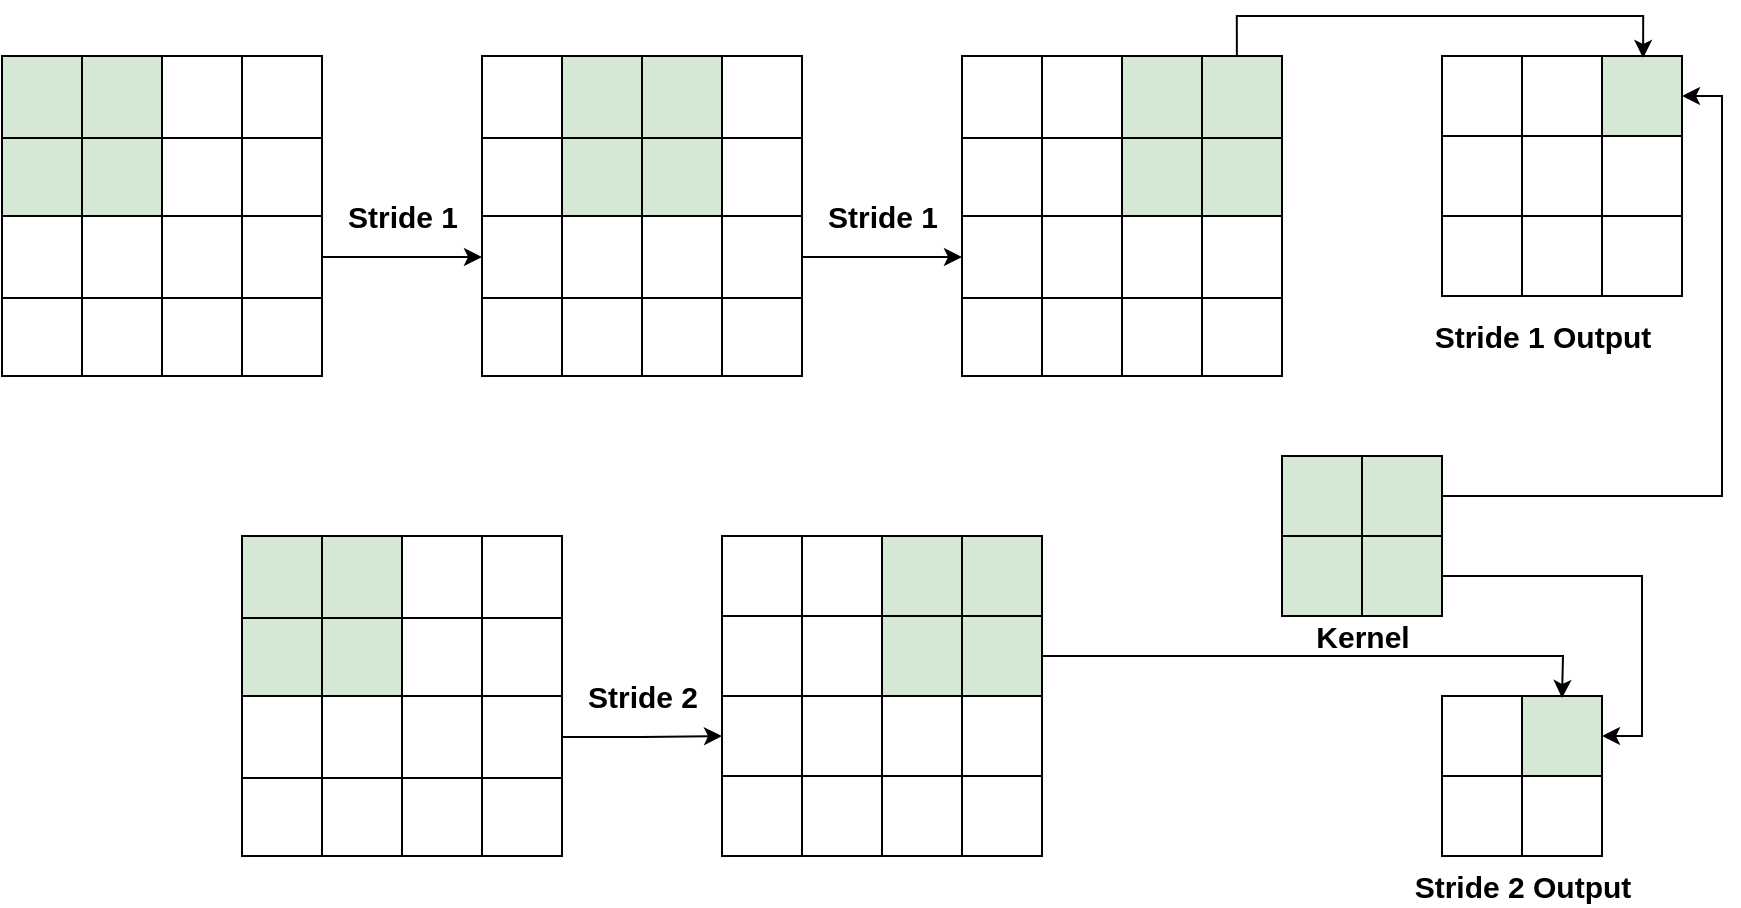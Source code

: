 <mxfile version="14.6.13" type="github">
  <diagram id="eRBxTqnz1-witn6yUew6" name="Page-1">
    <mxGraphModel dx="870" dy="547" grid="1" gridSize="10" guides="1" tooltips="1" connect="1" arrows="1" fold="1" page="1" pageScale="1" pageWidth="827" pageHeight="1169" math="0" shadow="0">
      <root>
        <mxCell id="0" />
        <mxCell id="1" parent="0" />
        <mxCell id="QEVY2pbzlKjW2LXi61NX-1" value="" style="shape=table;html=1;whiteSpace=wrap;startSize=0;container=1;collapsible=0;childLayout=tableLayout;fontStyle=1;fontSize=15;" parent="1" vertex="1">
          <mxGeometry x="40" y="160" width="160" height="160" as="geometry" />
        </mxCell>
        <mxCell id="QEVY2pbzlKjW2LXi61NX-2" value="" style="shape=partialRectangle;html=1;whiteSpace=wrap;collapsible=0;dropTarget=0;pointerEvents=0;fillColor=none;top=0;left=0;bottom=0;right=0;points=[[0,0.5],[1,0.5]];portConstraint=eastwest;fontStyle=1;fontSize=15;" parent="QEVY2pbzlKjW2LXi61NX-1" vertex="1">
          <mxGeometry width="160" height="41" as="geometry" />
        </mxCell>
        <mxCell id="QEVY2pbzlKjW2LXi61NX-3" value="" style="shape=partialRectangle;html=1;whiteSpace=wrap;connectable=0;overflow=hidden;fillColor=#d5e8d4;top=1;left=1;bottom=1;right=1;fontStyle=1;fontSize=15;" parent="QEVY2pbzlKjW2LXi61NX-2" vertex="1">
          <mxGeometry width="40" height="41" as="geometry" />
        </mxCell>
        <mxCell id="QEVY2pbzlKjW2LXi61NX-4" value="" style="shape=partialRectangle;html=1;whiteSpace=wrap;connectable=0;overflow=hidden;fillColor=#d5e8d4;top=1;left=1;bottom=1;right=1;fontStyle=1;fontSize=15;" parent="QEVY2pbzlKjW2LXi61NX-2" vertex="1">
          <mxGeometry x="40" width="40" height="41" as="geometry" />
        </mxCell>
        <mxCell id="QEVY2pbzlKjW2LXi61NX-5" value="" style="shape=partialRectangle;html=1;whiteSpace=wrap;connectable=0;overflow=hidden;fillColor=none;top=0;left=0;bottom=0;right=0;fontStyle=1;fontSize=15;" parent="QEVY2pbzlKjW2LXi61NX-2" vertex="1">
          <mxGeometry x="80" width="40" height="41" as="geometry" />
        </mxCell>
        <mxCell id="QEVY2pbzlKjW2LXi61NX-6" value="" style="shape=partialRectangle;html=1;whiteSpace=wrap;connectable=0;overflow=hidden;fillColor=none;top=0;left=0;bottom=0;right=0;fontStyle=1;fontSize=15;" parent="QEVY2pbzlKjW2LXi61NX-2" vertex="1">
          <mxGeometry x="120" width="40" height="41" as="geometry" />
        </mxCell>
        <mxCell id="QEVY2pbzlKjW2LXi61NX-7" value="" style="shape=partialRectangle;html=1;whiteSpace=wrap;collapsible=0;dropTarget=0;pointerEvents=0;fillColor=none;top=0;left=0;bottom=0;right=0;points=[[0,0.5],[1,0.5]];portConstraint=eastwest;fontStyle=1;fontSize=15;" parent="QEVY2pbzlKjW2LXi61NX-1" vertex="1">
          <mxGeometry y="41" width="160" height="39" as="geometry" />
        </mxCell>
        <mxCell id="QEVY2pbzlKjW2LXi61NX-8" value="" style="shape=partialRectangle;html=1;whiteSpace=wrap;connectable=0;overflow=hidden;fillColor=#d5e8d4;top=1;left=1;bottom=1;right=1;fontStyle=1;fontSize=15;" parent="QEVY2pbzlKjW2LXi61NX-7" vertex="1">
          <mxGeometry width="40" height="39" as="geometry" />
        </mxCell>
        <mxCell id="QEVY2pbzlKjW2LXi61NX-9" value="" style="shape=partialRectangle;html=1;whiteSpace=wrap;connectable=0;overflow=hidden;fillColor=#d5e8d4;top=1;left=1;bottom=1;right=1;fontStyle=1;fontSize=15;" parent="QEVY2pbzlKjW2LXi61NX-7" vertex="1">
          <mxGeometry x="40" width="40" height="39" as="geometry" />
        </mxCell>
        <mxCell id="QEVY2pbzlKjW2LXi61NX-10" value="" style="shape=partialRectangle;html=1;whiteSpace=wrap;connectable=0;overflow=hidden;fillColor=none;top=0;left=0;bottom=0;right=0;fontStyle=1;fontSize=15;" parent="QEVY2pbzlKjW2LXi61NX-7" vertex="1">
          <mxGeometry x="80" width="40" height="39" as="geometry" />
        </mxCell>
        <mxCell id="QEVY2pbzlKjW2LXi61NX-11" value="" style="shape=partialRectangle;html=1;whiteSpace=wrap;connectable=0;overflow=hidden;fillColor=none;top=0;left=0;bottom=0;right=0;fontStyle=1;fontSize=15;" parent="QEVY2pbzlKjW2LXi61NX-7" vertex="1">
          <mxGeometry x="120" width="40" height="39" as="geometry" />
        </mxCell>
        <mxCell id="QEVY2pbzlKjW2LXi61NX-12" value="" style="shape=partialRectangle;html=1;whiteSpace=wrap;collapsible=0;dropTarget=0;pointerEvents=0;fillColor=none;top=0;left=0;bottom=0;right=0;points=[[0,0.5],[1,0.5]];portConstraint=eastwest;fontStyle=1;fontSize=15;" parent="QEVY2pbzlKjW2LXi61NX-1" vertex="1">
          <mxGeometry y="80" width="160" height="41" as="geometry" />
        </mxCell>
        <mxCell id="QEVY2pbzlKjW2LXi61NX-13" value="" style="shape=partialRectangle;html=1;whiteSpace=wrap;connectable=0;overflow=hidden;fillColor=none;top=0;left=0;bottom=0;right=0;fontStyle=1;fontSize=15;" parent="QEVY2pbzlKjW2LXi61NX-12" vertex="1">
          <mxGeometry width="40" height="41" as="geometry" />
        </mxCell>
        <mxCell id="QEVY2pbzlKjW2LXi61NX-14" value="" style="shape=partialRectangle;html=1;whiteSpace=wrap;connectable=0;overflow=hidden;fillColor=none;top=0;left=0;bottom=0;right=0;fontStyle=1;fontSize=15;" parent="QEVY2pbzlKjW2LXi61NX-12" vertex="1">
          <mxGeometry x="40" width="40" height="41" as="geometry" />
        </mxCell>
        <mxCell id="QEVY2pbzlKjW2LXi61NX-15" value="" style="shape=partialRectangle;html=1;whiteSpace=wrap;connectable=0;overflow=hidden;fillColor=none;top=0;left=0;bottom=0;right=0;fontStyle=1;fontSize=15;" parent="QEVY2pbzlKjW2LXi61NX-12" vertex="1">
          <mxGeometry x="80" width="40" height="41" as="geometry" />
        </mxCell>
        <mxCell id="QEVY2pbzlKjW2LXi61NX-16" value="" style="shape=partialRectangle;html=1;whiteSpace=wrap;connectable=0;overflow=hidden;fillColor=none;top=0;left=0;bottom=0;right=0;fontStyle=1;fontSize=15;" parent="QEVY2pbzlKjW2LXi61NX-12" vertex="1">
          <mxGeometry x="120" width="40" height="41" as="geometry" />
        </mxCell>
        <mxCell id="QEVY2pbzlKjW2LXi61NX-17" value="" style="shape=partialRectangle;html=1;whiteSpace=wrap;collapsible=0;dropTarget=0;pointerEvents=0;fillColor=none;top=0;left=0;bottom=0;right=0;points=[[0,0.5],[1,0.5]];portConstraint=eastwest;fontStyle=1;fontSize=15;" parent="QEVY2pbzlKjW2LXi61NX-1" vertex="1">
          <mxGeometry y="121" width="160" height="39" as="geometry" />
        </mxCell>
        <mxCell id="QEVY2pbzlKjW2LXi61NX-18" value="" style="shape=partialRectangle;html=1;whiteSpace=wrap;connectable=0;overflow=hidden;fillColor=none;top=0;left=0;bottom=0;right=0;fontStyle=1;fontSize=15;" parent="QEVY2pbzlKjW2LXi61NX-17" vertex="1">
          <mxGeometry width="40" height="39" as="geometry" />
        </mxCell>
        <mxCell id="QEVY2pbzlKjW2LXi61NX-19" value="" style="shape=partialRectangle;html=1;whiteSpace=wrap;connectable=0;overflow=hidden;fillColor=none;top=0;left=0;bottom=0;right=0;fontStyle=1;fontSize=15;" parent="QEVY2pbzlKjW2LXi61NX-17" vertex="1">
          <mxGeometry x="40" width="40" height="39" as="geometry" />
        </mxCell>
        <mxCell id="QEVY2pbzlKjW2LXi61NX-20" value="" style="shape=partialRectangle;html=1;whiteSpace=wrap;connectable=0;overflow=hidden;fillColor=none;top=0;left=0;bottom=0;right=0;fontStyle=1;fontSize=15;" parent="QEVY2pbzlKjW2LXi61NX-17" vertex="1">
          <mxGeometry x="80" width="40" height="39" as="geometry" />
        </mxCell>
        <mxCell id="QEVY2pbzlKjW2LXi61NX-21" value="" style="shape=partialRectangle;html=1;whiteSpace=wrap;connectable=0;overflow=hidden;fillColor=none;top=0;left=0;bottom=0;right=0;fontStyle=1;fontSize=15;" parent="QEVY2pbzlKjW2LXi61NX-17" vertex="1">
          <mxGeometry x="120" width="40" height="39" as="geometry" />
        </mxCell>
        <mxCell id="QEVY2pbzlKjW2LXi61NX-22" value="" style="shape=table;html=1;whiteSpace=wrap;startSize=0;container=1;collapsible=0;childLayout=tableLayout;fontStyle=1;fontSize=15;" parent="1" vertex="1">
          <mxGeometry x="280" y="160" width="160" height="160" as="geometry" />
        </mxCell>
        <mxCell id="QEVY2pbzlKjW2LXi61NX-23" value="" style="shape=partialRectangle;html=1;whiteSpace=wrap;collapsible=0;dropTarget=0;pointerEvents=0;fillColor=none;top=0;left=0;bottom=0;right=0;points=[[0,0.5],[1,0.5]];portConstraint=eastwest;fontStyle=1;fontSize=15;" parent="QEVY2pbzlKjW2LXi61NX-22" vertex="1">
          <mxGeometry width="160" height="41" as="geometry" />
        </mxCell>
        <mxCell id="QEVY2pbzlKjW2LXi61NX-24" value="" style="shape=partialRectangle;html=1;whiteSpace=wrap;connectable=0;overflow=hidden;fillColor=none;top=0;left=0;bottom=0;right=0;fontStyle=1;fontSize=15;" parent="QEVY2pbzlKjW2LXi61NX-23" vertex="1">
          <mxGeometry width="40" height="41" as="geometry" />
        </mxCell>
        <mxCell id="QEVY2pbzlKjW2LXi61NX-25" value="" style="shape=partialRectangle;html=1;whiteSpace=wrap;connectable=0;overflow=hidden;fillColor=#d5e8d4;top=1;left=1;bottom=1;right=1;fontStyle=1;fontSize=15;" parent="QEVY2pbzlKjW2LXi61NX-23" vertex="1">
          <mxGeometry x="40" width="40" height="41" as="geometry" />
        </mxCell>
        <mxCell id="QEVY2pbzlKjW2LXi61NX-26" value="" style="shape=partialRectangle;html=1;whiteSpace=wrap;connectable=0;overflow=hidden;fillColor=#d5e8d4;top=1;left=1;bottom=1;right=1;fontStyle=1;fontSize=15;" parent="QEVY2pbzlKjW2LXi61NX-23" vertex="1">
          <mxGeometry x="80" width="40" height="41" as="geometry" />
        </mxCell>
        <mxCell id="QEVY2pbzlKjW2LXi61NX-27" value="" style="shape=partialRectangle;html=1;whiteSpace=wrap;connectable=0;overflow=hidden;fillColor=none;top=0;left=0;bottom=0;right=0;fontStyle=1;fontSize=15;" parent="QEVY2pbzlKjW2LXi61NX-23" vertex="1">
          <mxGeometry x="120" width="40" height="41" as="geometry" />
        </mxCell>
        <mxCell id="QEVY2pbzlKjW2LXi61NX-28" value="" style="shape=partialRectangle;html=1;whiteSpace=wrap;collapsible=0;dropTarget=0;pointerEvents=0;fillColor=none;top=0;left=0;bottom=0;right=0;points=[[0,0.5],[1,0.5]];portConstraint=eastwest;fontStyle=1;fontSize=15;" parent="QEVY2pbzlKjW2LXi61NX-22" vertex="1">
          <mxGeometry y="41" width="160" height="39" as="geometry" />
        </mxCell>
        <mxCell id="QEVY2pbzlKjW2LXi61NX-29" value="" style="shape=partialRectangle;html=1;whiteSpace=wrap;connectable=0;overflow=hidden;fillColor=none;top=0;left=0;bottom=0;right=0;fontStyle=1;fontSize=15;" parent="QEVY2pbzlKjW2LXi61NX-28" vertex="1">
          <mxGeometry width="40" height="39" as="geometry" />
        </mxCell>
        <mxCell id="QEVY2pbzlKjW2LXi61NX-30" value="" style="shape=partialRectangle;html=1;whiteSpace=wrap;connectable=0;overflow=hidden;fillColor=#d5e8d4;top=1;left=1;bottom=1;right=1;fontStyle=1;fontSize=15;" parent="QEVY2pbzlKjW2LXi61NX-28" vertex="1">
          <mxGeometry x="40" width="40" height="39" as="geometry" />
        </mxCell>
        <mxCell id="QEVY2pbzlKjW2LXi61NX-31" value="" style="shape=partialRectangle;html=1;whiteSpace=wrap;connectable=0;overflow=hidden;fillColor=#d5e8d4;top=1;left=1;bottom=1;right=1;fontStyle=1;fontSize=15;" parent="QEVY2pbzlKjW2LXi61NX-28" vertex="1">
          <mxGeometry x="80" width="40" height="39" as="geometry" />
        </mxCell>
        <mxCell id="QEVY2pbzlKjW2LXi61NX-32" value="" style="shape=partialRectangle;html=1;whiteSpace=wrap;connectable=0;overflow=hidden;fillColor=none;top=0;left=0;bottom=0;right=0;fontStyle=1;fontSize=15;" parent="QEVY2pbzlKjW2LXi61NX-28" vertex="1">
          <mxGeometry x="120" width="40" height="39" as="geometry" />
        </mxCell>
        <mxCell id="QEVY2pbzlKjW2LXi61NX-33" value="" style="shape=partialRectangle;html=1;whiteSpace=wrap;collapsible=0;dropTarget=0;pointerEvents=0;fillColor=none;top=0;left=0;bottom=0;right=0;points=[[0,0.5],[1,0.5]];portConstraint=eastwest;fontStyle=1;fontSize=15;" parent="QEVY2pbzlKjW2LXi61NX-22" vertex="1">
          <mxGeometry y="80" width="160" height="41" as="geometry" />
        </mxCell>
        <mxCell id="QEVY2pbzlKjW2LXi61NX-34" value="" style="shape=partialRectangle;html=1;whiteSpace=wrap;connectable=0;overflow=hidden;fillColor=none;top=0;left=0;bottom=0;right=0;fontStyle=1;fontSize=15;" parent="QEVY2pbzlKjW2LXi61NX-33" vertex="1">
          <mxGeometry width="40" height="41" as="geometry" />
        </mxCell>
        <mxCell id="QEVY2pbzlKjW2LXi61NX-35" value="" style="shape=partialRectangle;html=1;whiteSpace=wrap;connectable=0;overflow=hidden;fillColor=none;top=0;left=0;bottom=0;right=0;fontStyle=1;fontSize=15;" parent="QEVY2pbzlKjW2LXi61NX-33" vertex="1">
          <mxGeometry x="40" width="40" height="41" as="geometry" />
        </mxCell>
        <mxCell id="QEVY2pbzlKjW2LXi61NX-36" value="" style="shape=partialRectangle;html=1;whiteSpace=wrap;connectable=0;overflow=hidden;fillColor=none;top=0;left=0;bottom=0;right=0;fontStyle=1;fontSize=15;" parent="QEVY2pbzlKjW2LXi61NX-33" vertex="1">
          <mxGeometry x="80" width="40" height="41" as="geometry" />
        </mxCell>
        <mxCell id="QEVY2pbzlKjW2LXi61NX-37" value="" style="shape=partialRectangle;html=1;whiteSpace=wrap;connectable=0;overflow=hidden;fillColor=none;top=0;left=0;bottom=0;right=0;fontStyle=1;fontSize=15;" parent="QEVY2pbzlKjW2LXi61NX-33" vertex="1">
          <mxGeometry x="120" width="40" height="41" as="geometry" />
        </mxCell>
        <mxCell id="QEVY2pbzlKjW2LXi61NX-38" value="" style="shape=partialRectangle;html=1;whiteSpace=wrap;collapsible=0;dropTarget=0;pointerEvents=0;fillColor=none;top=0;left=0;bottom=0;right=0;points=[[0,0.5],[1,0.5]];portConstraint=eastwest;fontStyle=1;fontSize=15;" parent="QEVY2pbzlKjW2LXi61NX-22" vertex="1">
          <mxGeometry y="121" width="160" height="39" as="geometry" />
        </mxCell>
        <mxCell id="QEVY2pbzlKjW2LXi61NX-39" value="" style="shape=partialRectangle;html=1;whiteSpace=wrap;connectable=0;overflow=hidden;fillColor=none;top=0;left=0;bottom=0;right=0;fontStyle=1;fontSize=15;" parent="QEVY2pbzlKjW2LXi61NX-38" vertex="1">
          <mxGeometry width="40" height="39" as="geometry" />
        </mxCell>
        <mxCell id="QEVY2pbzlKjW2LXi61NX-40" value="" style="shape=partialRectangle;html=1;whiteSpace=wrap;connectable=0;overflow=hidden;fillColor=none;top=0;left=0;bottom=0;right=0;fontStyle=1;fontSize=15;" parent="QEVY2pbzlKjW2LXi61NX-38" vertex="1">
          <mxGeometry x="40" width="40" height="39" as="geometry" />
        </mxCell>
        <mxCell id="QEVY2pbzlKjW2LXi61NX-41" value="" style="shape=partialRectangle;html=1;whiteSpace=wrap;connectable=0;overflow=hidden;fillColor=none;top=0;left=0;bottom=0;right=0;fontStyle=1;fontSize=15;" parent="QEVY2pbzlKjW2LXi61NX-38" vertex="1">
          <mxGeometry x="80" width="40" height="39" as="geometry" />
        </mxCell>
        <mxCell id="QEVY2pbzlKjW2LXi61NX-42" value="" style="shape=partialRectangle;html=1;whiteSpace=wrap;connectable=0;overflow=hidden;fillColor=none;top=0;left=0;bottom=0;right=0;fontStyle=1;fontSize=15;" parent="QEVY2pbzlKjW2LXi61NX-38" vertex="1">
          <mxGeometry x="120" width="40" height="39" as="geometry" />
        </mxCell>
        <mxCell id="QEVY2pbzlKjW2LXi61NX-43" value="" style="shape=table;html=1;whiteSpace=wrap;startSize=0;container=1;collapsible=0;childLayout=tableLayout;fontStyle=1;fontSize=15;" parent="1" vertex="1">
          <mxGeometry x="520" y="160" width="160" height="160" as="geometry" />
        </mxCell>
        <mxCell id="QEVY2pbzlKjW2LXi61NX-44" value="" style="shape=partialRectangle;html=1;whiteSpace=wrap;collapsible=0;dropTarget=0;pointerEvents=0;fillColor=none;top=0;left=0;bottom=0;right=0;points=[[0,0.5],[1,0.5]];portConstraint=eastwest;fontStyle=1;fontSize=15;" parent="QEVY2pbzlKjW2LXi61NX-43" vertex="1">
          <mxGeometry width="160" height="41" as="geometry" />
        </mxCell>
        <mxCell id="QEVY2pbzlKjW2LXi61NX-45" value="" style="shape=partialRectangle;html=1;whiteSpace=wrap;connectable=0;overflow=hidden;fillColor=none;top=0;left=0;bottom=0;right=0;fontStyle=1;fontSize=15;" parent="QEVY2pbzlKjW2LXi61NX-44" vertex="1">
          <mxGeometry width="40" height="41" as="geometry" />
        </mxCell>
        <mxCell id="QEVY2pbzlKjW2LXi61NX-46" value="" style="shape=partialRectangle;html=1;whiteSpace=wrap;connectable=0;overflow=hidden;fillColor=none;top=0;left=0;bottom=0;right=0;fontStyle=1;fontSize=15;" parent="QEVY2pbzlKjW2LXi61NX-44" vertex="1">
          <mxGeometry x="40" width="40" height="41" as="geometry" />
        </mxCell>
        <mxCell id="QEVY2pbzlKjW2LXi61NX-47" value="" style="shape=partialRectangle;html=1;whiteSpace=wrap;connectable=0;overflow=hidden;fillColor=#d5e8d4;top=1;left=1;bottom=1;right=1;fontStyle=1;fontSize=15;" parent="QEVY2pbzlKjW2LXi61NX-44" vertex="1">
          <mxGeometry x="80" width="40" height="41" as="geometry" />
        </mxCell>
        <mxCell id="QEVY2pbzlKjW2LXi61NX-48" value="" style="shape=partialRectangle;html=1;whiteSpace=wrap;connectable=0;overflow=hidden;fillColor=#d5e8d4;top=1;left=1;bottom=1;right=1;fontStyle=1;fontSize=15;" parent="QEVY2pbzlKjW2LXi61NX-44" vertex="1">
          <mxGeometry x="120" width="40" height="41" as="geometry" />
        </mxCell>
        <mxCell id="QEVY2pbzlKjW2LXi61NX-49" value="" style="shape=partialRectangle;html=1;whiteSpace=wrap;collapsible=0;dropTarget=0;pointerEvents=0;fillColor=none;top=0;left=0;bottom=0;right=0;points=[[0,0.5],[1,0.5]];portConstraint=eastwest;fontStyle=1;fontSize=15;" parent="QEVY2pbzlKjW2LXi61NX-43" vertex="1">
          <mxGeometry y="41" width="160" height="39" as="geometry" />
        </mxCell>
        <mxCell id="QEVY2pbzlKjW2LXi61NX-50" value="" style="shape=partialRectangle;html=1;whiteSpace=wrap;connectable=0;overflow=hidden;fillColor=none;top=0;left=0;bottom=0;right=0;fontStyle=1;fontSize=15;" parent="QEVY2pbzlKjW2LXi61NX-49" vertex="1">
          <mxGeometry width="40" height="39" as="geometry" />
        </mxCell>
        <mxCell id="QEVY2pbzlKjW2LXi61NX-51" value="" style="shape=partialRectangle;html=1;whiteSpace=wrap;connectable=0;overflow=hidden;fillColor=none;top=0;left=0;bottom=0;right=0;fontStyle=1;fontSize=15;" parent="QEVY2pbzlKjW2LXi61NX-49" vertex="1">
          <mxGeometry x="40" width="40" height="39" as="geometry" />
        </mxCell>
        <mxCell id="QEVY2pbzlKjW2LXi61NX-52" value="" style="shape=partialRectangle;html=1;whiteSpace=wrap;connectable=0;overflow=hidden;fillColor=#d5e8d4;top=1;left=1;bottom=1;right=1;fontStyle=1;fontSize=15;" parent="QEVY2pbzlKjW2LXi61NX-49" vertex="1">
          <mxGeometry x="80" width="40" height="39" as="geometry" />
        </mxCell>
        <mxCell id="QEVY2pbzlKjW2LXi61NX-53" value="" style="shape=partialRectangle;html=1;whiteSpace=wrap;connectable=0;overflow=hidden;fillColor=#d5e8d4;top=1;left=1;bottom=1;right=1;fontStyle=1;fontSize=15;" parent="QEVY2pbzlKjW2LXi61NX-49" vertex="1">
          <mxGeometry x="120" width="40" height="39" as="geometry" />
        </mxCell>
        <mxCell id="QEVY2pbzlKjW2LXi61NX-54" value="" style="shape=partialRectangle;html=1;whiteSpace=wrap;collapsible=0;dropTarget=0;pointerEvents=0;fillColor=none;top=0;left=0;bottom=0;right=0;points=[[0,0.5],[1,0.5]];portConstraint=eastwest;fontStyle=1;fontSize=15;" parent="QEVY2pbzlKjW2LXi61NX-43" vertex="1">
          <mxGeometry y="80" width="160" height="41" as="geometry" />
        </mxCell>
        <mxCell id="QEVY2pbzlKjW2LXi61NX-55" value="" style="shape=partialRectangle;html=1;whiteSpace=wrap;connectable=0;overflow=hidden;fillColor=none;top=0;left=0;bottom=0;right=0;fontStyle=1;fontSize=15;" parent="QEVY2pbzlKjW2LXi61NX-54" vertex="1">
          <mxGeometry width="40" height="41" as="geometry" />
        </mxCell>
        <mxCell id="QEVY2pbzlKjW2LXi61NX-56" value="" style="shape=partialRectangle;html=1;whiteSpace=wrap;connectable=0;overflow=hidden;fillColor=none;top=0;left=0;bottom=0;right=0;fontStyle=1;fontSize=15;" parent="QEVY2pbzlKjW2LXi61NX-54" vertex="1">
          <mxGeometry x="40" width="40" height="41" as="geometry" />
        </mxCell>
        <mxCell id="QEVY2pbzlKjW2LXi61NX-57" value="" style="shape=partialRectangle;html=1;whiteSpace=wrap;connectable=0;overflow=hidden;fillColor=none;top=0;left=0;bottom=0;right=0;fontStyle=1;fontSize=15;" parent="QEVY2pbzlKjW2LXi61NX-54" vertex="1">
          <mxGeometry x="80" width="40" height="41" as="geometry" />
        </mxCell>
        <mxCell id="QEVY2pbzlKjW2LXi61NX-58" value="" style="shape=partialRectangle;html=1;whiteSpace=wrap;connectable=0;overflow=hidden;fillColor=none;top=0;left=0;bottom=0;right=0;fontStyle=1;fontSize=15;" parent="QEVY2pbzlKjW2LXi61NX-54" vertex="1">
          <mxGeometry x="120" width="40" height="41" as="geometry" />
        </mxCell>
        <mxCell id="QEVY2pbzlKjW2LXi61NX-59" value="" style="shape=partialRectangle;html=1;whiteSpace=wrap;collapsible=0;dropTarget=0;pointerEvents=0;fillColor=none;top=0;left=0;bottom=0;right=0;points=[[0,0.5],[1,0.5]];portConstraint=eastwest;fontStyle=1;fontSize=15;" parent="QEVY2pbzlKjW2LXi61NX-43" vertex="1">
          <mxGeometry y="121" width="160" height="39" as="geometry" />
        </mxCell>
        <mxCell id="QEVY2pbzlKjW2LXi61NX-60" value="" style="shape=partialRectangle;html=1;whiteSpace=wrap;connectable=0;overflow=hidden;fillColor=none;top=0;left=0;bottom=0;right=0;fontStyle=1;fontSize=15;" parent="QEVY2pbzlKjW2LXi61NX-59" vertex="1">
          <mxGeometry width="40" height="39" as="geometry" />
        </mxCell>
        <mxCell id="QEVY2pbzlKjW2LXi61NX-61" value="" style="shape=partialRectangle;html=1;whiteSpace=wrap;connectable=0;overflow=hidden;fillColor=none;top=0;left=0;bottom=0;right=0;fontStyle=1;fontSize=15;" parent="QEVY2pbzlKjW2LXi61NX-59" vertex="1">
          <mxGeometry x="40" width="40" height="39" as="geometry" />
        </mxCell>
        <mxCell id="QEVY2pbzlKjW2LXi61NX-62" value="" style="shape=partialRectangle;html=1;whiteSpace=wrap;connectable=0;overflow=hidden;fillColor=none;top=0;left=0;bottom=0;right=0;fontStyle=1;fontSize=15;" parent="QEVY2pbzlKjW2LXi61NX-59" vertex="1">
          <mxGeometry x="80" width="40" height="39" as="geometry" />
        </mxCell>
        <mxCell id="QEVY2pbzlKjW2LXi61NX-63" value="" style="shape=partialRectangle;html=1;whiteSpace=wrap;connectable=0;overflow=hidden;fillColor=none;top=0;left=0;bottom=0;right=0;fontStyle=1;fontSize=15;" parent="QEVY2pbzlKjW2LXi61NX-59" vertex="1">
          <mxGeometry x="120" width="40" height="39" as="geometry" />
        </mxCell>
        <mxCell id="QEVY2pbzlKjW2LXi61NX-65" style="edgeStyle=orthogonalEdgeStyle;rounded=0;orthogonalLoop=1;jettySize=auto;html=1;exitX=1;exitY=0.5;exitDx=0;exitDy=0;entryX=0;entryY=0.5;entryDx=0;entryDy=0;fontStyle=1;fontSize=15;" parent="1" source="QEVY2pbzlKjW2LXi61NX-12" target="QEVY2pbzlKjW2LXi61NX-33" edge="1">
          <mxGeometry relative="1" as="geometry" />
        </mxCell>
        <mxCell id="QEVY2pbzlKjW2LXi61NX-66" style="edgeStyle=orthogonalEdgeStyle;rounded=0;orthogonalLoop=1;jettySize=auto;html=1;exitX=1;exitY=0.5;exitDx=0;exitDy=0;entryX=0;entryY=0.5;entryDx=0;entryDy=0;fontStyle=1;fontSize=15;" parent="1" source="QEVY2pbzlKjW2LXi61NX-33" target="QEVY2pbzlKjW2LXi61NX-54" edge="1">
          <mxGeometry relative="1" as="geometry" />
        </mxCell>
        <mxCell id="QEVY2pbzlKjW2LXi61NX-67" value="Stride 1" style="text;html=1;align=center;verticalAlign=middle;resizable=0;points=[];autosize=1;strokeColor=none;fontStyle=1;fontSize=15;" parent="1" vertex="1">
          <mxGeometry x="205" y="230" width="70" height="20" as="geometry" />
        </mxCell>
        <mxCell id="QEVY2pbzlKjW2LXi61NX-68" value="Stride 1" style="text;html=1;align=center;verticalAlign=middle;resizable=0;points=[];autosize=1;strokeColor=none;fontStyle=1;fontSize=15;" parent="1" vertex="1">
          <mxGeometry x="445" y="230" width="70" height="20" as="geometry" />
        </mxCell>
        <mxCell id="QEVY2pbzlKjW2LXi61NX-69" value="" style="shape=table;html=1;whiteSpace=wrap;startSize=0;container=1;collapsible=0;childLayout=tableLayout;fontStyle=1;fontSize=15;" parent="1" vertex="1">
          <mxGeometry x="160" y="400" width="160" height="160" as="geometry" />
        </mxCell>
        <mxCell id="QEVY2pbzlKjW2LXi61NX-70" value="" style="shape=partialRectangle;html=1;whiteSpace=wrap;collapsible=0;dropTarget=0;pointerEvents=0;fillColor=none;top=0;left=0;bottom=0;right=0;points=[[0,0.5],[1,0.5]];portConstraint=eastwest;fontStyle=1;fontSize=15;" parent="QEVY2pbzlKjW2LXi61NX-69" vertex="1">
          <mxGeometry width="160" height="41" as="geometry" />
        </mxCell>
        <mxCell id="QEVY2pbzlKjW2LXi61NX-71" value="" style="shape=partialRectangle;html=1;whiteSpace=wrap;connectable=0;overflow=hidden;fillColor=#d5e8d4;top=1;left=1;bottom=1;right=1;fontStyle=1;fontSize=15;" parent="QEVY2pbzlKjW2LXi61NX-70" vertex="1">
          <mxGeometry width="40" height="41" as="geometry" />
        </mxCell>
        <mxCell id="QEVY2pbzlKjW2LXi61NX-72" value="" style="shape=partialRectangle;html=1;whiteSpace=wrap;connectable=0;overflow=hidden;fillColor=#d5e8d4;top=1;left=1;bottom=1;right=1;fontStyle=1;fontSize=15;" parent="QEVY2pbzlKjW2LXi61NX-70" vertex="1">
          <mxGeometry x="40" width="40" height="41" as="geometry" />
        </mxCell>
        <mxCell id="QEVY2pbzlKjW2LXi61NX-73" value="" style="shape=partialRectangle;html=1;whiteSpace=wrap;connectable=0;overflow=hidden;fillColor=none;top=0;left=0;bottom=0;right=0;fontStyle=1;fontSize=15;" parent="QEVY2pbzlKjW2LXi61NX-70" vertex="1">
          <mxGeometry x="80" width="40" height="41" as="geometry" />
        </mxCell>
        <mxCell id="QEVY2pbzlKjW2LXi61NX-74" value="" style="shape=partialRectangle;html=1;whiteSpace=wrap;connectable=0;overflow=hidden;fillColor=none;top=0;left=0;bottom=0;right=0;fontStyle=1;fontSize=15;" parent="QEVY2pbzlKjW2LXi61NX-70" vertex="1">
          <mxGeometry x="120" width="40" height="41" as="geometry" />
        </mxCell>
        <mxCell id="QEVY2pbzlKjW2LXi61NX-75" value="" style="shape=partialRectangle;html=1;whiteSpace=wrap;collapsible=0;dropTarget=0;pointerEvents=0;fillColor=none;top=0;left=0;bottom=0;right=0;points=[[0,0.5],[1,0.5]];portConstraint=eastwest;fontStyle=1;fontSize=15;" parent="QEVY2pbzlKjW2LXi61NX-69" vertex="1">
          <mxGeometry y="41" width="160" height="39" as="geometry" />
        </mxCell>
        <mxCell id="QEVY2pbzlKjW2LXi61NX-76" value="" style="shape=partialRectangle;html=1;whiteSpace=wrap;connectable=0;overflow=hidden;fillColor=#d5e8d4;top=1;left=1;bottom=1;right=1;fontStyle=1;fontSize=15;" parent="QEVY2pbzlKjW2LXi61NX-75" vertex="1">
          <mxGeometry width="40" height="39" as="geometry" />
        </mxCell>
        <mxCell id="QEVY2pbzlKjW2LXi61NX-77" value="" style="shape=partialRectangle;html=1;whiteSpace=wrap;connectable=0;overflow=hidden;fillColor=#d5e8d4;top=1;left=1;bottom=1;right=1;fontStyle=1;fontSize=15;" parent="QEVY2pbzlKjW2LXi61NX-75" vertex="1">
          <mxGeometry x="40" width="40" height="39" as="geometry" />
        </mxCell>
        <mxCell id="QEVY2pbzlKjW2LXi61NX-78" value="" style="shape=partialRectangle;html=1;whiteSpace=wrap;connectable=0;overflow=hidden;fillColor=none;top=0;left=0;bottom=0;right=0;fontStyle=1;fontSize=15;" parent="QEVY2pbzlKjW2LXi61NX-75" vertex="1">
          <mxGeometry x="80" width="40" height="39" as="geometry" />
        </mxCell>
        <mxCell id="QEVY2pbzlKjW2LXi61NX-79" value="" style="shape=partialRectangle;html=1;whiteSpace=wrap;connectable=0;overflow=hidden;fillColor=none;top=0;left=0;bottom=0;right=0;fontStyle=1;fontSize=15;" parent="QEVY2pbzlKjW2LXi61NX-75" vertex="1">
          <mxGeometry x="120" width="40" height="39" as="geometry" />
        </mxCell>
        <mxCell id="QEVY2pbzlKjW2LXi61NX-80" value="" style="shape=partialRectangle;html=1;whiteSpace=wrap;collapsible=0;dropTarget=0;pointerEvents=0;fillColor=none;top=0;left=0;bottom=0;right=0;points=[[0,0.5],[1,0.5]];portConstraint=eastwest;fontStyle=1;fontSize=15;" parent="QEVY2pbzlKjW2LXi61NX-69" vertex="1">
          <mxGeometry y="80" width="160" height="41" as="geometry" />
        </mxCell>
        <mxCell id="QEVY2pbzlKjW2LXi61NX-81" value="" style="shape=partialRectangle;html=1;whiteSpace=wrap;connectable=0;overflow=hidden;fillColor=none;top=0;left=0;bottom=0;right=0;fontStyle=1;fontSize=15;" parent="QEVY2pbzlKjW2LXi61NX-80" vertex="1">
          <mxGeometry width="40" height="41" as="geometry" />
        </mxCell>
        <mxCell id="QEVY2pbzlKjW2LXi61NX-82" value="" style="shape=partialRectangle;html=1;whiteSpace=wrap;connectable=0;overflow=hidden;fillColor=none;top=0;left=0;bottom=0;right=0;fontStyle=1;fontSize=15;" parent="QEVY2pbzlKjW2LXi61NX-80" vertex="1">
          <mxGeometry x="40" width="40" height="41" as="geometry" />
        </mxCell>
        <mxCell id="QEVY2pbzlKjW2LXi61NX-83" value="" style="shape=partialRectangle;html=1;whiteSpace=wrap;connectable=0;overflow=hidden;fillColor=none;top=0;left=0;bottom=0;right=0;fontStyle=1;fontSize=15;" parent="QEVY2pbzlKjW2LXi61NX-80" vertex="1">
          <mxGeometry x="80" width="40" height="41" as="geometry" />
        </mxCell>
        <mxCell id="QEVY2pbzlKjW2LXi61NX-84" value="" style="shape=partialRectangle;html=1;whiteSpace=wrap;connectable=0;overflow=hidden;fillColor=none;top=0;left=0;bottom=0;right=0;fontStyle=1;fontSize=15;" parent="QEVY2pbzlKjW2LXi61NX-80" vertex="1">
          <mxGeometry x="120" width="40" height="41" as="geometry" />
        </mxCell>
        <mxCell id="QEVY2pbzlKjW2LXi61NX-85" value="" style="shape=partialRectangle;html=1;whiteSpace=wrap;collapsible=0;dropTarget=0;pointerEvents=0;fillColor=none;top=0;left=0;bottom=0;right=0;points=[[0,0.5],[1,0.5]];portConstraint=eastwest;fontStyle=1;fontSize=15;" parent="QEVY2pbzlKjW2LXi61NX-69" vertex="1">
          <mxGeometry y="121" width="160" height="39" as="geometry" />
        </mxCell>
        <mxCell id="QEVY2pbzlKjW2LXi61NX-86" value="" style="shape=partialRectangle;html=1;whiteSpace=wrap;connectable=0;overflow=hidden;fillColor=none;top=0;left=0;bottom=0;right=0;fontStyle=1;fontSize=15;" parent="QEVY2pbzlKjW2LXi61NX-85" vertex="1">
          <mxGeometry width="40" height="39" as="geometry" />
        </mxCell>
        <mxCell id="QEVY2pbzlKjW2LXi61NX-87" value="" style="shape=partialRectangle;html=1;whiteSpace=wrap;connectable=0;overflow=hidden;fillColor=none;top=0;left=0;bottom=0;right=0;fontStyle=1;fontSize=15;" parent="QEVY2pbzlKjW2LXi61NX-85" vertex="1">
          <mxGeometry x="40" width="40" height="39" as="geometry" />
        </mxCell>
        <mxCell id="QEVY2pbzlKjW2LXi61NX-88" value="" style="shape=partialRectangle;html=1;whiteSpace=wrap;connectable=0;overflow=hidden;fillColor=none;top=0;left=0;bottom=0;right=0;fontStyle=1;fontSize=15;" parent="QEVY2pbzlKjW2LXi61NX-85" vertex="1">
          <mxGeometry x="80" width="40" height="39" as="geometry" />
        </mxCell>
        <mxCell id="QEVY2pbzlKjW2LXi61NX-89" value="" style="shape=partialRectangle;html=1;whiteSpace=wrap;connectable=0;overflow=hidden;fillColor=none;top=0;left=0;bottom=0;right=0;fontStyle=1;fontSize=15;" parent="QEVY2pbzlKjW2LXi61NX-85" vertex="1">
          <mxGeometry x="120" width="40" height="39" as="geometry" />
        </mxCell>
        <mxCell id="QEVY2pbzlKjW2LXi61NX-90" value="" style="shape=table;html=1;whiteSpace=wrap;startSize=0;container=1;collapsible=0;childLayout=tableLayout;fontStyle=1;fontSize=15;" parent="1" vertex="1">
          <mxGeometry x="400" y="400" width="160" height="160" as="geometry" />
        </mxCell>
        <mxCell id="QEVY2pbzlKjW2LXi61NX-91" value="" style="shape=partialRectangle;html=1;whiteSpace=wrap;collapsible=0;dropTarget=0;pointerEvents=0;fillColor=none;top=0;left=0;bottom=0;right=0;points=[[0,0.5],[1,0.5]];portConstraint=eastwest;fontStyle=1;fontSize=15;" parent="QEVY2pbzlKjW2LXi61NX-90" vertex="1">
          <mxGeometry width="160" height="40" as="geometry" />
        </mxCell>
        <mxCell id="QEVY2pbzlKjW2LXi61NX-92" value="" style="shape=partialRectangle;html=1;whiteSpace=wrap;connectable=0;overflow=hidden;fillColor=none;top=0;left=0;bottom=0;right=0;fontStyle=1;fontSize=15;" parent="QEVY2pbzlKjW2LXi61NX-91" vertex="1">
          <mxGeometry width="40" height="40" as="geometry" />
        </mxCell>
        <mxCell id="QEVY2pbzlKjW2LXi61NX-93" value="" style="shape=partialRectangle;html=1;whiteSpace=wrap;connectable=0;overflow=hidden;fillColor=none;top=0;left=0;bottom=0;right=0;fontStyle=1;fontSize=15;" parent="QEVY2pbzlKjW2LXi61NX-91" vertex="1">
          <mxGeometry x="40" width="40" height="40" as="geometry" />
        </mxCell>
        <mxCell id="QEVY2pbzlKjW2LXi61NX-94" value="" style="shape=partialRectangle;html=1;whiteSpace=wrap;connectable=0;overflow=hidden;fillColor=#d5e8d4;top=1;left=1;bottom=1;right=1;fontStyle=1;fontSize=15;" parent="QEVY2pbzlKjW2LXi61NX-91" vertex="1">
          <mxGeometry x="80" width="40" height="40" as="geometry" />
        </mxCell>
        <mxCell id="QEVY2pbzlKjW2LXi61NX-95" value="" style="shape=partialRectangle;html=1;whiteSpace=wrap;connectable=0;overflow=hidden;fillColor=#d5e8d4;top=1;left=1;bottom=1;right=1;fontStyle=1;fontSize=15;" parent="QEVY2pbzlKjW2LXi61NX-91" vertex="1">
          <mxGeometry x="120" width="40" height="40" as="geometry" />
        </mxCell>
        <mxCell id="QEVY2pbzlKjW2LXi61NX-96" value="" style="shape=partialRectangle;html=1;whiteSpace=wrap;collapsible=0;dropTarget=0;pointerEvents=0;fillColor=none;top=0;left=0;bottom=0;right=0;points=[[0,0.5],[1,0.5]];portConstraint=eastwest;fontStyle=1;fontSize=15;" parent="QEVY2pbzlKjW2LXi61NX-90" vertex="1">
          <mxGeometry y="40" width="160" height="40" as="geometry" />
        </mxCell>
        <mxCell id="QEVY2pbzlKjW2LXi61NX-97" value="" style="shape=partialRectangle;html=1;whiteSpace=wrap;connectable=0;overflow=hidden;fillColor=none;top=0;left=0;bottom=0;right=0;fontStyle=1;fontSize=15;" parent="QEVY2pbzlKjW2LXi61NX-96" vertex="1">
          <mxGeometry width="40" height="40" as="geometry" />
        </mxCell>
        <mxCell id="QEVY2pbzlKjW2LXi61NX-98" value="" style="shape=partialRectangle;html=1;whiteSpace=wrap;connectable=0;overflow=hidden;fillColor=none;top=0;left=0;bottom=0;right=0;fontStyle=1;fontSize=15;" parent="QEVY2pbzlKjW2LXi61NX-96" vertex="1">
          <mxGeometry x="40" width="40" height="40" as="geometry" />
        </mxCell>
        <mxCell id="QEVY2pbzlKjW2LXi61NX-99" value="" style="shape=partialRectangle;html=1;whiteSpace=wrap;connectable=0;overflow=hidden;fillColor=#d5e8d4;top=1;left=1;bottom=1;right=1;fontStyle=1;fontSize=15;" parent="QEVY2pbzlKjW2LXi61NX-96" vertex="1">
          <mxGeometry x="80" width="40" height="40" as="geometry" />
        </mxCell>
        <mxCell id="QEVY2pbzlKjW2LXi61NX-100" value="" style="shape=partialRectangle;html=1;whiteSpace=wrap;connectable=0;overflow=hidden;fillColor=#d5e8d4;top=1;left=1;bottom=1;right=1;fontStyle=1;fontSize=15;" parent="QEVY2pbzlKjW2LXi61NX-96" vertex="1">
          <mxGeometry x="120" width="40" height="40" as="geometry" />
        </mxCell>
        <mxCell id="QEVY2pbzlKjW2LXi61NX-101" value="" style="shape=partialRectangle;html=1;whiteSpace=wrap;collapsible=0;dropTarget=0;pointerEvents=0;fillColor=none;top=0;left=0;bottom=0;right=0;points=[[0,0.5],[1,0.5]];portConstraint=eastwest;fontStyle=1;fontSize=15;" parent="QEVY2pbzlKjW2LXi61NX-90" vertex="1">
          <mxGeometry y="80" width="160" height="40" as="geometry" />
        </mxCell>
        <mxCell id="QEVY2pbzlKjW2LXi61NX-102" value="" style="shape=partialRectangle;html=1;whiteSpace=wrap;connectable=0;overflow=hidden;fillColor=none;top=0;left=0;bottom=0;right=0;fontStyle=1;fontSize=15;" parent="QEVY2pbzlKjW2LXi61NX-101" vertex="1">
          <mxGeometry width="40" height="40" as="geometry" />
        </mxCell>
        <mxCell id="QEVY2pbzlKjW2LXi61NX-103" value="" style="shape=partialRectangle;html=1;whiteSpace=wrap;connectable=0;overflow=hidden;fillColor=none;top=0;left=0;bottom=0;right=0;fontStyle=1;fontSize=15;" parent="QEVY2pbzlKjW2LXi61NX-101" vertex="1">
          <mxGeometry x="40" width="40" height="40" as="geometry" />
        </mxCell>
        <mxCell id="QEVY2pbzlKjW2LXi61NX-104" value="" style="shape=partialRectangle;html=1;whiteSpace=wrap;connectable=0;overflow=hidden;fillColor=none;top=0;left=0;bottom=0;right=0;fontStyle=1;fontSize=15;" parent="QEVY2pbzlKjW2LXi61NX-101" vertex="1">
          <mxGeometry x="80" width="40" height="40" as="geometry" />
        </mxCell>
        <mxCell id="QEVY2pbzlKjW2LXi61NX-105" value="" style="shape=partialRectangle;html=1;whiteSpace=wrap;connectable=0;overflow=hidden;fillColor=none;top=0;left=0;bottom=0;right=0;fontStyle=1;fontSize=15;" parent="QEVY2pbzlKjW2LXi61NX-101" vertex="1">
          <mxGeometry x="120" width="40" height="40" as="geometry" />
        </mxCell>
        <mxCell id="QEVY2pbzlKjW2LXi61NX-106" value="" style="shape=partialRectangle;html=1;whiteSpace=wrap;collapsible=0;dropTarget=0;pointerEvents=0;fillColor=none;top=0;left=0;bottom=0;right=0;points=[[0,0.5],[1,0.5]];portConstraint=eastwest;fontStyle=1;fontSize=15;" parent="QEVY2pbzlKjW2LXi61NX-90" vertex="1">
          <mxGeometry y="120" width="160" height="40" as="geometry" />
        </mxCell>
        <mxCell id="QEVY2pbzlKjW2LXi61NX-107" value="" style="shape=partialRectangle;html=1;whiteSpace=wrap;connectable=0;overflow=hidden;fillColor=none;top=0;left=0;bottom=0;right=0;fontStyle=1;fontSize=15;" parent="QEVY2pbzlKjW2LXi61NX-106" vertex="1">
          <mxGeometry width="40" height="40" as="geometry" />
        </mxCell>
        <mxCell id="QEVY2pbzlKjW2LXi61NX-108" value="" style="shape=partialRectangle;html=1;whiteSpace=wrap;connectable=0;overflow=hidden;fillColor=none;top=0;left=0;bottom=0;right=0;fontStyle=1;fontSize=15;" parent="QEVY2pbzlKjW2LXi61NX-106" vertex="1">
          <mxGeometry x="40" width="40" height="40" as="geometry" />
        </mxCell>
        <mxCell id="QEVY2pbzlKjW2LXi61NX-109" value="" style="shape=partialRectangle;html=1;whiteSpace=wrap;connectable=0;overflow=hidden;fillColor=none;top=0;left=0;bottom=0;right=0;fontStyle=1;fontSize=15;" parent="QEVY2pbzlKjW2LXi61NX-106" vertex="1">
          <mxGeometry x="80" width="40" height="40" as="geometry" />
        </mxCell>
        <mxCell id="QEVY2pbzlKjW2LXi61NX-110" value="" style="shape=partialRectangle;html=1;whiteSpace=wrap;connectable=0;overflow=hidden;fillColor=none;top=0;left=0;bottom=0;right=0;fontStyle=1;fontSize=15;" parent="QEVY2pbzlKjW2LXi61NX-106" vertex="1">
          <mxGeometry x="120" width="40" height="40" as="geometry" />
        </mxCell>
        <mxCell id="QEVY2pbzlKjW2LXi61NX-111" style="edgeStyle=orthogonalEdgeStyle;rounded=0;orthogonalLoop=1;jettySize=auto;html=1;exitX=1;exitY=0.5;exitDx=0;exitDy=0;entryX=0;entryY=0.5;entryDx=0;entryDy=0;fontStyle=1;fontSize=15;" parent="1" source="QEVY2pbzlKjW2LXi61NX-80" target="QEVY2pbzlKjW2LXi61NX-101" edge="1">
          <mxGeometry relative="1" as="geometry" />
        </mxCell>
        <mxCell id="QEVY2pbzlKjW2LXi61NX-112" value="Stride 2" style="text;html=1;align=center;verticalAlign=middle;resizable=0;points=[];autosize=1;strokeColor=none;fontStyle=1;fontSize=15;" parent="1" vertex="1">
          <mxGeometry x="325" y="470" width="70" height="20" as="geometry" />
        </mxCell>
        <mxCell id="bRQHWQNvCgyLsl2rFmES-1" value="" style="shape=table;html=1;whiteSpace=wrap;startSize=0;container=1;collapsible=0;childLayout=tableLayout;" vertex="1" parent="1">
          <mxGeometry x="760" y="160" width="120" height="120" as="geometry" />
        </mxCell>
        <mxCell id="bRQHWQNvCgyLsl2rFmES-2" value="" style="shape=partialRectangle;html=1;whiteSpace=wrap;collapsible=0;dropTarget=0;pointerEvents=0;fillColor=none;top=0;left=0;bottom=0;right=0;points=[[0,0.5],[1,0.5]];portConstraint=eastwest;" vertex="1" parent="bRQHWQNvCgyLsl2rFmES-1">
          <mxGeometry width="120" height="40" as="geometry" />
        </mxCell>
        <mxCell id="bRQHWQNvCgyLsl2rFmES-3" value="" style="shape=partialRectangle;html=1;whiteSpace=wrap;connectable=0;overflow=hidden;fillColor=none;top=0;left=0;bottom=0;right=0;" vertex="1" parent="bRQHWQNvCgyLsl2rFmES-2">
          <mxGeometry width="40" height="40" as="geometry" />
        </mxCell>
        <mxCell id="bRQHWQNvCgyLsl2rFmES-4" value="" style="shape=partialRectangle;html=1;whiteSpace=wrap;connectable=0;overflow=hidden;fillColor=none;top=0;left=0;bottom=0;right=0;" vertex="1" parent="bRQHWQNvCgyLsl2rFmES-2">
          <mxGeometry x="40" width="40" height="40" as="geometry" />
        </mxCell>
        <mxCell id="bRQHWQNvCgyLsl2rFmES-5" value="" style="shape=partialRectangle;html=1;whiteSpace=wrap;connectable=0;overflow=hidden;fillColor=#d5e8d4;top=1;left=1;bottom=1;right=1;" vertex="1" parent="bRQHWQNvCgyLsl2rFmES-2">
          <mxGeometry x="80" width="40" height="40" as="geometry" />
        </mxCell>
        <mxCell id="bRQHWQNvCgyLsl2rFmES-6" value="" style="shape=partialRectangle;html=1;whiteSpace=wrap;collapsible=0;dropTarget=0;pointerEvents=0;fillColor=none;top=0;left=0;bottom=0;right=0;points=[[0,0.5],[1,0.5]];portConstraint=eastwest;" vertex="1" parent="bRQHWQNvCgyLsl2rFmES-1">
          <mxGeometry y="40" width="120" height="40" as="geometry" />
        </mxCell>
        <mxCell id="bRQHWQNvCgyLsl2rFmES-7" value="" style="shape=partialRectangle;html=1;whiteSpace=wrap;connectable=0;overflow=hidden;fillColor=none;top=0;left=0;bottom=0;right=0;" vertex="1" parent="bRQHWQNvCgyLsl2rFmES-6">
          <mxGeometry width="40" height="40" as="geometry" />
        </mxCell>
        <mxCell id="bRQHWQNvCgyLsl2rFmES-8" value="" style="shape=partialRectangle;html=1;whiteSpace=wrap;connectable=0;overflow=hidden;fillColor=none;top=0;left=0;bottom=0;right=0;" vertex="1" parent="bRQHWQNvCgyLsl2rFmES-6">
          <mxGeometry x="40" width="40" height="40" as="geometry" />
        </mxCell>
        <mxCell id="bRQHWQNvCgyLsl2rFmES-9" value="" style="shape=partialRectangle;html=1;whiteSpace=wrap;connectable=0;overflow=hidden;fillColor=none;top=0;left=0;bottom=0;right=0;" vertex="1" parent="bRQHWQNvCgyLsl2rFmES-6">
          <mxGeometry x="80" width="40" height="40" as="geometry" />
        </mxCell>
        <mxCell id="bRQHWQNvCgyLsl2rFmES-10" value="" style="shape=partialRectangle;html=1;whiteSpace=wrap;collapsible=0;dropTarget=0;pointerEvents=0;fillColor=none;top=0;left=0;bottom=0;right=0;points=[[0,0.5],[1,0.5]];portConstraint=eastwest;" vertex="1" parent="bRQHWQNvCgyLsl2rFmES-1">
          <mxGeometry y="80" width="120" height="40" as="geometry" />
        </mxCell>
        <mxCell id="bRQHWQNvCgyLsl2rFmES-11" value="" style="shape=partialRectangle;html=1;whiteSpace=wrap;connectable=0;overflow=hidden;fillColor=none;top=0;left=0;bottom=0;right=0;" vertex="1" parent="bRQHWQNvCgyLsl2rFmES-10">
          <mxGeometry width="40" height="40" as="geometry" />
        </mxCell>
        <mxCell id="bRQHWQNvCgyLsl2rFmES-12" value="" style="shape=partialRectangle;html=1;whiteSpace=wrap;connectable=0;overflow=hidden;fillColor=none;top=0;left=0;bottom=0;right=0;" vertex="1" parent="bRQHWQNvCgyLsl2rFmES-10">
          <mxGeometry x="40" width="40" height="40" as="geometry" />
        </mxCell>
        <mxCell id="bRQHWQNvCgyLsl2rFmES-13" value="" style="shape=partialRectangle;html=1;whiteSpace=wrap;connectable=0;overflow=hidden;fillColor=none;top=0;left=0;bottom=0;right=0;" vertex="1" parent="bRQHWQNvCgyLsl2rFmES-10">
          <mxGeometry x="80" width="40" height="40" as="geometry" />
        </mxCell>
        <mxCell id="bRQHWQNvCgyLsl2rFmES-14" value="" style="shape=table;html=1;whiteSpace=wrap;startSize=0;container=1;collapsible=0;childLayout=tableLayout;" vertex="1" parent="1">
          <mxGeometry x="680" y="360" width="80" height="80" as="geometry" />
        </mxCell>
        <mxCell id="bRQHWQNvCgyLsl2rFmES-15" value="" style="shape=partialRectangle;html=1;whiteSpace=wrap;collapsible=0;dropTarget=0;pointerEvents=0;fillColor=none;top=0;left=0;bottom=0;right=0;points=[[0,0.5],[1,0.5]];portConstraint=eastwest;" vertex="1" parent="bRQHWQNvCgyLsl2rFmES-14">
          <mxGeometry width="80" height="40" as="geometry" />
        </mxCell>
        <mxCell id="bRQHWQNvCgyLsl2rFmES-16" value="" style="shape=partialRectangle;html=1;whiteSpace=wrap;connectable=0;overflow=hidden;fillColor=#d5e8d4;top=1;left=1;bottom=1;right=1;" vertex="1" parent="bRQHWQNvCgyLsl2rFmES-15">
          <mxGeometry width="40" height="40" as="geometry" />
        </mxCell>
        <mxCell id="bRQHWQNvCgyLsl2rFmES-17" value="" style="shape=partialRectangle;html=1;whiteSpace=wrap;connectable=0;overflow=hidden;fillColor=#d5e8d4;top=1;left=1;bottom=1;right=1;" vertex="1" parent="bRQHWQNvCgyLsl2rFmES-15">
          <mxGeometry x="40" width="40" height="40" as="geometry" />
        </mxCell>
        <mxCell id="bRQHWQNvCgyLsl2rFmES-18" value="" style="shape=partialRectangle;html=1;whiteSpace=wrap;collapsible=0;dropTarget=0;pointerEvents=0;fillColor=none;top=0;left=0;bottom=0;right=0;points=[[0,0.5],[1,0.5]];portConstraint=eastwest;" vertex="1" parent="bRQHWQNvCgyLsl2rFmES-14">
          <mxGeometry y="40" width="80" height="40" as="geometry" />
        </mxCell>
        <mxCell id="bRQHWQNvCgyLsl2rFmES-19" value="" style="shape=partialRectangle;html=1;whiteSpace=wrap;connectable=0;overflow=hidden;fillColor=#d5e8d4;top=1;left=1;bottom=1;right=1;" vertex="1" parent="bRQHWQNvCgyLsl2rFmES-18">
          <mxGeometry width="40" height="40" as="geometry" />
        </mxCell>
        <mxCell id="bRQHWQNvCgyLsl2rFmES-20" value="" style="shape=partialRectangle;html=1;whiteSpace=wrap;connectable=0;overflow=hidden;fillColor=#d5e8d4;top=1;left=1;bottom=1;right=1;" vertex="1" parent="bRQHWQNvCgyLsl2rFmES-18">
          <mxGeometry x="40" width="40" height="40" as="geometry" />
        </mxCell>
        <mxCell id="bRQHWQNvCgyLsl2rFmES-22" value="" style="shape=table;html=1;whiteSpace=wrap;startSize=0;container=1;collapsible=0;childLayout=tableLayout;" vertex="1" parent="1">
          <mxGeometry x="760" y="480" width="80" height="80" as="geometry" />
        </mxCell>
        <mxCell id="bRQHWQNvCgyLsl2rFmES-23" value="" style="shape=partialRectangle;html=1;whiteSpace=wrap;collapsible=0;dropTarget=0;pointerEvents=0;fillColor=none;top=0;left=0;bottom=0;right=0;points=[[0,0.5],[1,0.5]];portConstraint=eastwest;" vertex="1" parent="bRQHWQNvCgyLsl2rFmES-22">
          <mxGeometry width="80" height="40" as="geometry" />
        </mxCell>
        <mxCell id="bRQHWQNvCgyLsl2rFmES-24" value="" style="shape=partialRectangle;html=1;whiteSpace=wrap;connectable=0;overflow=hidden;fillColor=none;top=0;left=0;bottom=0;right=0;" vertex="1" parent="bRQHWQNvCgyLsl2rFmES-23">
          <mxGeometry width="40" height="40" as="geometry" />
        </mxCell>
        <mxCell id="bRQHWQNvCgyLsl2rFmES-25" value="" style="shape=partialRectangle;html=1;whiteSpace=wrap;connectable=0;overflow=hidden;fillColor=#d5e8d4;top=1;left=1;bottom=1;right=1;" vertex="1" parent="bRQHWQNvCgyLsl2rFmES-23">
          <mxGeometry x="40" width="40" height="40" as="geometry" />
        </mxCell>
        <mxCell id="bRQHWQNvCgyLsl2rFmES-26" value="" style="shape=partialRectangle;html=1;whiteSpace=wrap;collapsible=0;dropTarget=0;pointerEvents=0;fillColor=none;top=0;left=0;bottom=0;right=0;points=[[0,0.5],[1,0.5]];portConstraint=eastwest;" vertex="1" parent="bRQHWQNvCgyLsl2rFmES-22">
          <mxGeometry y="40" width="80" height="40" as="geometry" />
        </mxCell>
        <mxCell id="bRQHWQNvCgyLsl2rFmES-27" value="" style="shape=partialRectangle;html=1;whiteSpace=wrap;connectable=0;overflow=hidden;fillColor=none;top=0;left=0;bottom=0;right=0;" vertex="1" parent="bRQHWQNvCgyLsl2rFmES-26">
          <mxGeometry width="40" height="40" as="geometry" />
        </mxCell>
        <mxCell id="bRQHWQNvCgyLsl2rFmES-28" value="" style="shape=partialRectangle;html=1;whiteSpace=wrap;connectable=0;overflow=hidden;fillColor=none;top=0;left=0;bottom=0;right=0;" vertex="1" parent="bRQHWQNvCgyLsl2rFmES-26">
          <mxGeometry x="40" width="40" height="40" as="geometry" />
        </mxCell>
        <mxCell id="bRQHWQNvCgyLsl2rFmES-29" value="&lt;b&gt;&lt;font style=&quot;font-size: 15px&quot;&gt;Kernel&lt;/font&gt;&lt;/b&gt;" style="text;html=1;align=center;verticalAlign=middle;resizable=0;points=[];autosize=1;strokeColor=none;" vertex="1" parent="1">
          <mxGeometry x="690" y="440" width="60" height="20" as="geometry" />
        </mxCell>
        <mxCell id="bRQHWQNvCgyLsl2rFmES-30" style="edgeStyle=orthogonalEdgeStyle;rounded=0;orthogonalLoop=1;jettySize=auto;html=1;exitX=0.859;exitY=0;exitDx=0;exitDy=0;entryX=0.838;entryY=0.025;entryDx=0;entryDy=0;entryPerimeter=0;exitPerimeter=0;" edge="1" parent="1" source="QEVY2pbzlKjW2LXi61NX-44" target="bRQHWQNvCgyLsl2rFmES-2">
          <mxGeometry relative="1" as="geometry" />
        </mxCell>
        <mxCell id="bRQHWQNvCgyLsl2rFmES-31" style="edgeStyle=orthogonalEdgeStyle;rounded=0;orthogonalLoop=1;jettySize=auto;html=1;exitX=1;exitY=0.5;exitDx=0;exitDy=0;entryX=1;entryY=0.5;entryDx=0;entryDy=0;" edge="1" parent="1" source="bRQHWQNvCgyLsl2rFmES-15" target="bRQHWQNvCgyLsl2rFmES-2">
          <mxGeometry relative="1" as="geometry" />
        </mxCell>
        <mxCell id="bRQHWQNvCgyLsl2rFmES-32" value="&lt;b&gt;&lt;font style=&quot;font-size: 15px&quot;&gt;Stride 1 Output&lt;/font&gt;&lt;/b&gt;" style="text;html=1;align=center;verticalAlign=middle;resizable=0;points=[];autosize=1;strokeColor=none;" vertex="1" parent="1">
          <mxGeometry x="750" y="290" width="120" height="20" as="geometry" />
        </mxCell>
        <mxCell id="bRQHWQNvCgyLsl2rFmES-33" value="&lt;b&gt;&lt;font style=&quot;font-size: 15px&quot;&gt;Stride 2 Output&lt;/font&gt;&lt;/b&gt;" style="text;html=1;align=center;verticalAlign=middle;resizable=0;points=[];autosize=1;strokeColor=none;" vertex="1" parent="1">
          <mxGeometry x="740" y="565" width="120" height="20" as="geometry" />
        </mxCell>
        <mxCell id="bRQHWQNvCgyLsl2rFmES-35" style="edgeStyle=orthogonalEdgeStyle;rounded=0;orthogonalLoop=1;jettySize=auto;html=1;exitX=1;exitY=0.5;exitDx=0;exitDy=0;" edge="1" parent="1" source="QEVY2pbzlKjW2LXi61NX-96">
          <mxGeometry relative="1" as="geometry">
            <mxPoint x="820" y="481" as="targetPoint" />
          </mxGeometry>
        </mxCell>
        <mxCell id="bRQHWQNvCgyLsl2rFmES-36" style="edgeStyle=orthogonalEdgeStyle;rounded=0;orthogonalLoop=1;jettySize=auto;html=1;exitX=1;exitY=0.5;exitDx=0;exitDy=0;entryX=1;entryY=0.5;entryDx=0;entryDy=0;" edge="1" parent="1" source="bRQHWQNvCgyLsl2rFmES-18" target="bRQHWQNvCgyLsl2rFmES-23">
          <mxGeometry relative="1" as="geometry" />
        </mxCell>
      </root>
    </mxGraphModel>
  </diagram>
</mxfile>
